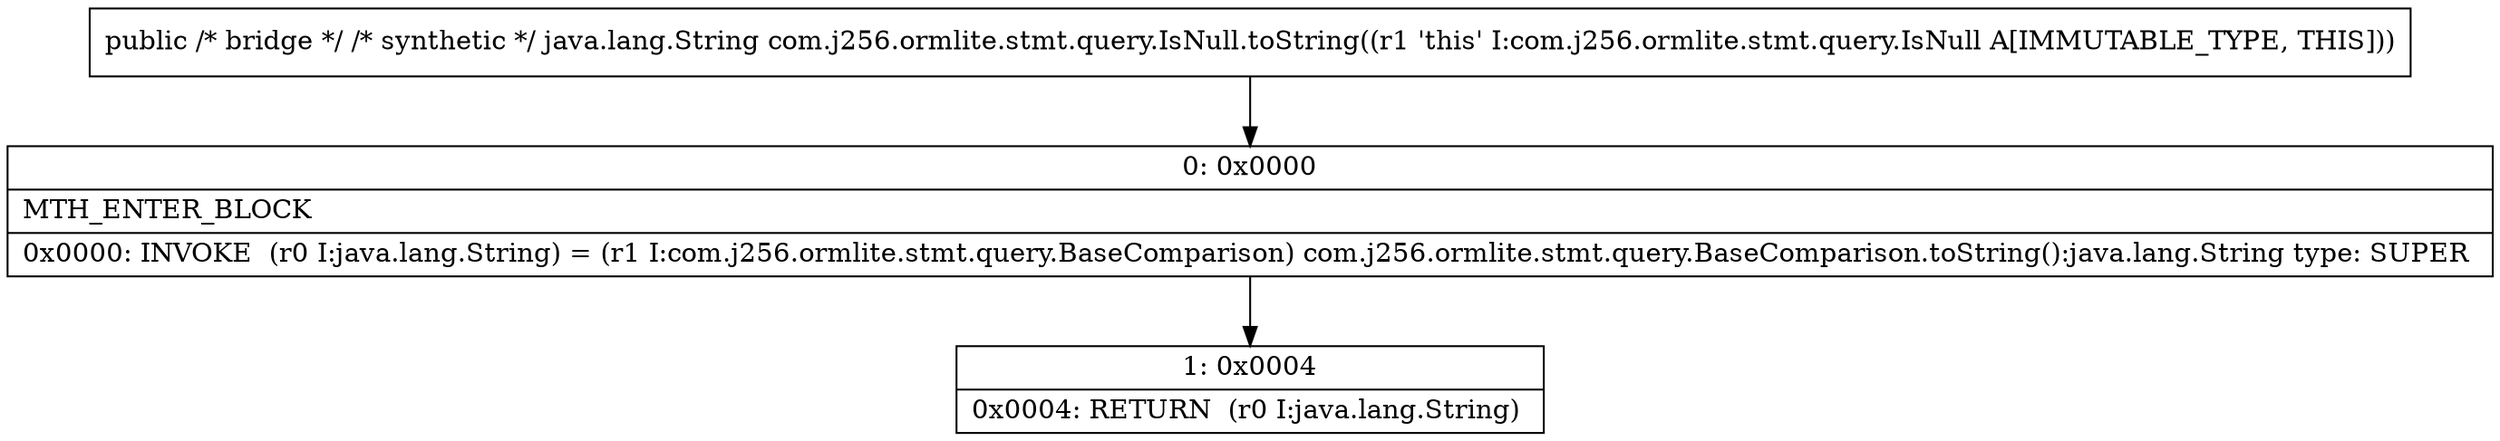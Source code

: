digraph "CFG forcom.j256.ormlite.stmt.query.IsNull.toString()Ljava\/lang\/String;" {
Node_0 [shape=record,label="{0\:\ 0x0000|MTH_ENTER_BLOCK\l|0x0000: INVOKE  (r0 I:java.lang.String) = (r1 I:com.j256.ormlite.stmt.query.BaseComparison) com.j256.ormlite.stmt.query.BaseComparison.toString():java.lang.String type: SUPER \l}"];
Node_1 [shape=record,label="{1\:\ 0x0004|0x0004: RETURN  (r0 I:java.lang.String) \l}"];
MethodNode[shape=record,label="{public \/* bridge *\/ \/* synthetic *\/ java.lang.String com.j256.ormlite.stmt.query.IsNull.toString((r1 'this' I:com.j256.ormlite.stmt.query.IsNull A[IMMUTABLE_TYPE, THIS])) }"];
MethodNode -> Node_0;
Node_0 -> Node_1;
}

